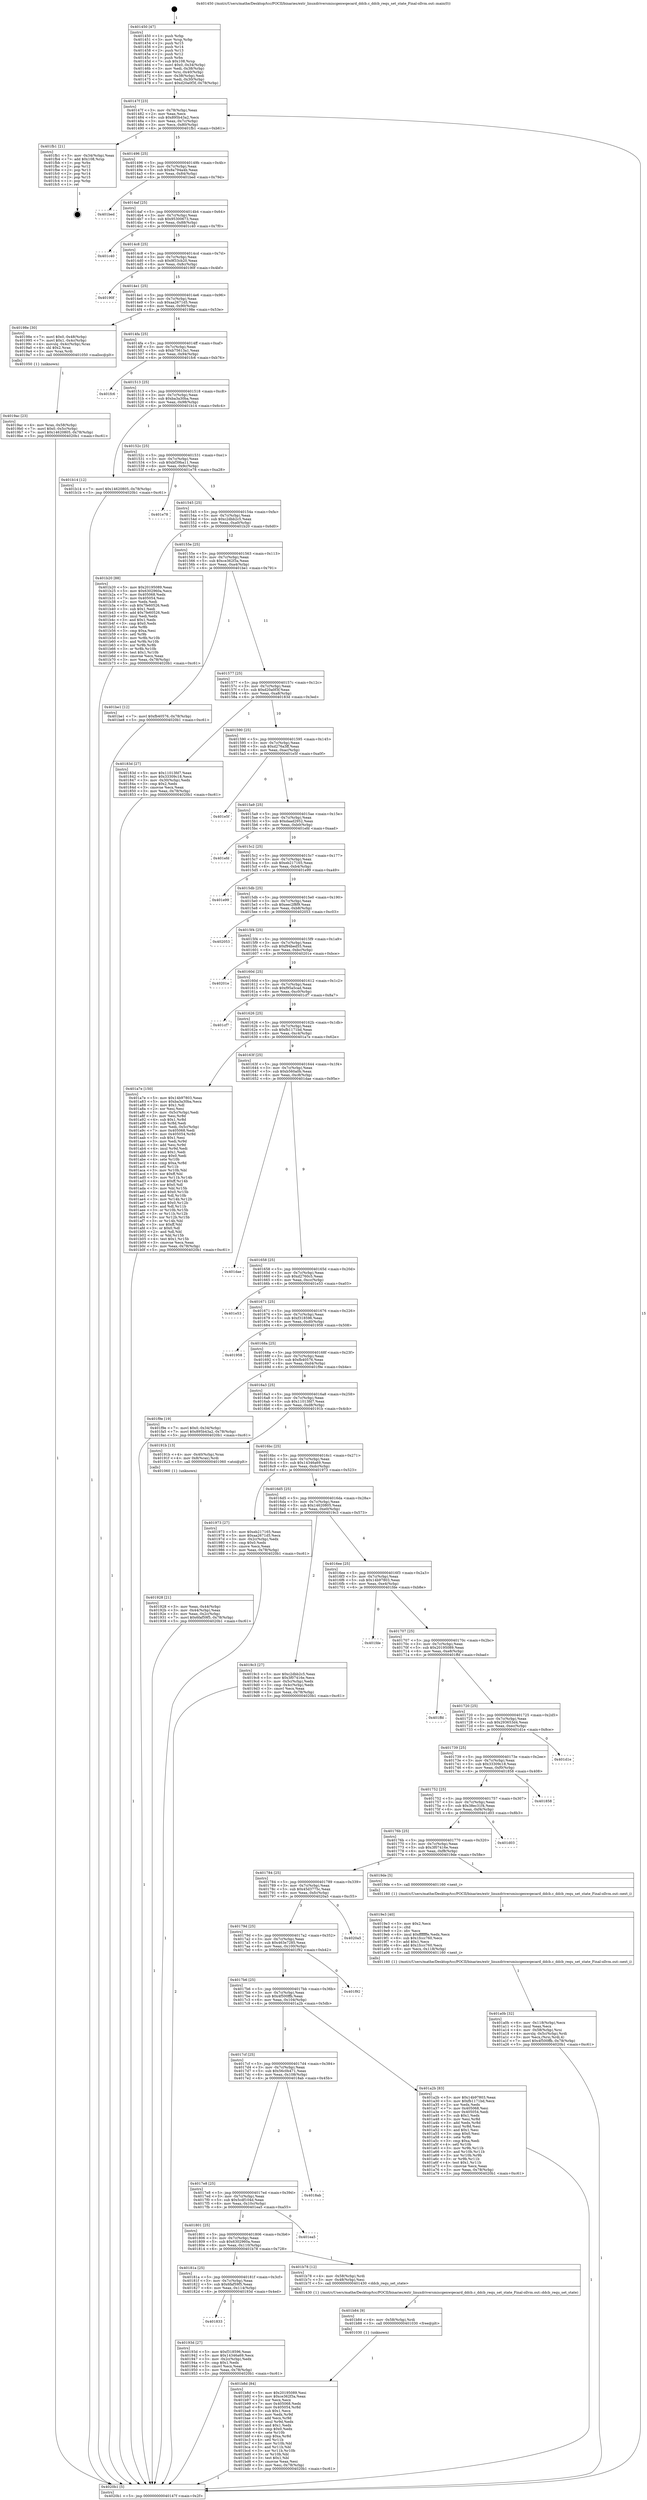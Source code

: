digraph "0x401450" {
  label = "0x401450 (/mnt/c/Users/mathe/Desktop/tcc/POCII/binaries/extr_linuxdriversmiscgenwqecard_ddcb.c_ddcb_requ_set_state_Final-ollvm.out::main(0))"
  labelloc = "t"
  node[shape=record]

  Entry [label="",width=0.3,height=0.3,shape=circle,fillcolor=black,style=filled]
  "0x40147f" [label="{
     0x40147f [23]\l
     | [instrs]\l
     &nbsp;&nbsp;0x40147f \<+3\>: mov -0x78(%rbp),%eax\l
     &nbsp;&nbsp;0x401482 \<+2\>: mov %eax,%ecx\l
     &nbsp;&nbsp;0x401484 \<+6\>: sub $0x895b43a2,%ecx\l
     &nbsp;&nbsp;0x40148a \<+3\>: mov %eax,-0x7c(%rbp)\l
     &nbsp;&nbsp;0x40148d \<+3\>: mov %ecx,-0x80(%rbp)\l
     &nbsp;&nbsp;0x401490 \<+6\>: je 0000000000401fb1 \<main+0xb61\>\l
  }"]
  "0x401fb1" [label="{
     0x401fb1 [21]\l
     | [instrs]\l
     &nbsp;&nbsp;0x401fb1 \<+3\>: mov -0x34(%rbp),%eax\l
     &nbsp;&nbsp;0x401fb4 \<+7\>: add $0x108,%rsp\l
     &nbsp;&nbsp;0x401fbb \<+1\>: pop %rbx\l
     &nbsp;&nbsp;0x401fbc \<+2\>: pop %r12\l
     &nbsp;&nbsp;0x401fbe \<+2\>: pop %r13\l
     &nbsp;&nbsp;0x401fc0 \<+2\>: pop %r14\l
     &nbsp;&nbsp;0x401fc2 \<+2\>: pop %r15\l
     &nbsp;&nbsp;0x401fc4 \<+1\>: pop %rbp\l
     &nbsp;&nbsp;0x401fc5 \<+1\>: ret\l
  }"]
  "0x401496" [label="{
     0x401496 [25]\l
     | [instrs]\l
     &nbsp;&nbsp;0x401496 \<+5\>: jmp 000000000040149b \<main+0x4b\>\l
     &nbsp;&nbsp;0x40149b \<+3\>: mov -0x7c(%rbp),%eax\l
     &nbsp;&nbsp;0x40149e \<+5\>: sub $0x8a794a4b,%eax\l
     &nbsp;&nbsp;0x4014a3 \<+6\>: mov %eax,-0x84(%rbp)\l
     &nbsp;&nbsp;0x4014a9 \<+6\>: je 0000000000401bed \<main+0x79d\>\l
  }"]
  Exit [label="",width=0.3,height=0.3,shape=circle,fillcolor=black,style=filled,peripheries=2]
  "0x401bed" [label="{
     0x401bed\l
  }", style=dashed]
  "0x4014af" [label="{
     0x4014af [25]\l
     | [instrs]\l
     &nbsp;&nbsp;0x4014af \<+5\>: jmp 00000000004014b4 \<main+0x64\>\l
     &nbsp;&nbsp;0x4014b4 \<+3\>: mov -0x7c(%rbp),%eax\l
     &nbsp;&nbsp;0x4014b7 \<+5\>: sub $0x95300673,%eax\l
     &nbsp;&nbsp;0x4014bc \<+6\>: mov %eax,-0x88(%rbp)\l
     &nbsp;&nbsp;0x4014c2 \<+6\>: je 0000000000401c40 \<main+0x7f0\>\l
  }"]
  "0x401b8d" [label="{
     0x401b8d [84]\l
     | [instrs]\l
     &nbsp;&nbsp;0x401b8d \<+5\>: mov $0x20195089,%esi\l
     &nbsp;&nbsp;0x401b92 \<+5\>: mov $0xce362f3a,%eax\l
     &nbsp;&nbsp;0x401b97 \<+2\>: xor %ecx,%ecx\l
     &nbsp;&nbsp;0x401b99 \<+7\>: mov 0x405068,%edx\l
     &nbsp;&nbsp;0x401ba0 \<+8\>: mov 0x405054,%r8d\l
     &nbsp;&nbsp;0x401ba8 \<+3\>: sub $0x1,%ecx\l
     &nbsp;&nbsp;0x401bab \<+3\>: mov %edx,%r9d\l
     &nbsp;&nbsp;0x401bae \<+3\>: add %ecx,%r9d\l
     &nbsp;&nbsp;0x401bb1 \<+4\>: imul %r9d,%edx\l
     &nbsp;&nbsp;0x401bb5 \<+3\>: and $0x1,%edx\l
     &nbsp;&nbsp;0x401bb8 \<+3\>: cmp $0x0,%edx\l
     &nbsp;&nbsp;0x401bbb \<+4\>: sete %r10b\l
     &nbsp;&nbsp;0x401bbf \<+4\>: cmp $0xa,%r8d\l
     &nbsp;&nbsp;0x401bc3 \<+4\>: setl %r11b\l
     &nbsp;&nbsp;0x401bc7 \<+3\>: mov %r10b,%bl\l
     &nbsp;&nbsp;0x401bca \<+3\>: and %r11b,%bl\l
     &nbsp;&nbsp;0x401bcd \<+3\>: xor %r11b,%r10b\l
     &nbsp;&nbsp;0x401bd0 \<+3\>: or %r10b,%bl\l
     &nbsp;&nbsp;0x401bd3 \<+3\>: test $0x1,%bl\l
     &nbsp;&nbsp;0x401bd6 \<+3\>: cmovne %eax,%esi\l
     &nbsp;&nbsp;0x401bd9 \<+3\>: mov %esi,-0x78(%rbp)\l
     &nbsp;&nbsp;0x401bdc \<+5\>: jmp 00000000004020b1 \<main+0xc61\>\l
  }"]
  "0x401c40" [label="{
     0x401c40\l
  }", style=dashed]
  "0x4014c8" [label="{
     0x4014c8 [25]\l
     | [instrs]\l
     &nbsp;&nbsp;0x4014c8 \<+5\>: jmp 00000000004014cd \<main+0x7d\>\l
     &nbsp;&nbsp;0x4014cd \<+3\>: mov -0x7c(%rbp),%eax\l
     &nbsp;&nbsp;0x4014d0 \<+5\>: sub $0x9f33cb20,%eax\l
     &nbsp;&nbsp;0x4014d5 \<+6\>: mov %eax,-0x8c(%rbp)\l
     &nbsp;&nbsp;0x4014db \<+6\>: je 000000000040190f \<main+0x4bf\>\l
  }"]
  "0x401b84" [label="{
     0x401b84 [9]\l
     | [instrs]\l
     &nbsp;&nbsp;0x401b84 \<+4\>: mov -0x58(%rbp),%rdi\l
     &nbsp;&nbsp;0x401b88 \<+5\>: call 0000000000401030 \<free@plt\>\l
     | [calls]\l
     &nbsp;&nbsp;0x401030 \{1\} (unknown)\l
  }"]
  "0x40190f" [label="{
     0x40190f\l
  }", style=dashed]
  "0x4014e1" [label="{
     0x4014e1 [25]\l
     | [instrs]\l
     &nbsp;&nbsp;0x4014e1 \<+5\>: jmp 00000000004014e6 \<main+0x96\>\l
     &nbsp;&nbsp;0x4014e6 \<+3\>: mov -0x7c(%rbp),%eax\l
     &nbsp;&nbsp;0x4014e9 \<+5\>: sub $0xaa2671d5,%eax\l
     &nbsp;&nbsp;0x4014ee \<+6\>: mov %eax,-0x90(%rbp)\l
     &nbsp;&nbsp;0x4014f4 \<+6\>: je 000000000040198e \<main+0x53e\>\l
  }"]
  "0x401a0b" [label="{
     0x401a0b [32]\l
     | [instrs]\l
     &nbsp;&nbsp;0x401a0b \<+6\>: mov -0x118(%rbp),%ecx\l
     &nbsp;&nbsp;0x401a11 \<+3\>: imul %eax,%ecx\l
     &nbsp;&nbsp;0x401a14 \<+4\>: mov -0x58(%rbp),%rsi\l
     &nbsp;&nbsp;0x401a18 \<+4\>: movslq -0x5c(%rbp),%rdi\l
     &nbsp;&nbsp;0x401a1c \<+3\>: mov %ecx,(%rsi,%rdi,4)\l
     &nbsp;&nbsp;0x401a1f \<+7\>: movl $0x4f500ffb,-0x78(%rbp)\l
     &nbsp;&nbsp;0x401a26 \<+5\>: jmp 00000000004020b1 \<main+0xc61\>\l
  }"]
  "0x40198e" [label="{
     0x40198e [30]\l
     | [instrs]\l
     &nbsp;&nbsp;0x40198e \<+7\>: movl $0x0,-0x48(%rbp)\l
     &nbsp;&nbsp;0x401995 \<+7\>: movl $0x1,-0x4c(%rbp)\l
     &nbsp;&nbsp;0x40199c \<+4\>: movslq -0x4c(%rbp),%rax\l
     &nbsp;&nbsp;0x4019a0 \<+4\>: shl $0x2,%rax\l
     &nbsp;&nbsp;0x4019a4 \<+3\>: mov %rax,%rdi\l
     &nbsp;&nbsp;0x4019a7 \<+5\>: call 0000000000401050 \<malloc@plt\>\l
     | [calls]\l
     &nbsp;&nbsp;0x401050 \{1\} (unknown)\l
  }"]
  "0x4014fa" [label="{
     0x4014fa [25]\l
     | [instrs]\l
     &nbsp;&nbsp;0x4014fa \<+5\>: jmp 00000000004014ff \<main+0xaf\>\l
     &nbsp;&nbsp;0x4014ff \<+3\>: mov -0x7c(%rbp),%eax\l
     &nbsp;&nbsp;0x401502 \<+5\>: sub $0xb75613a1,%eax\l
     &nbsp;&nbsp;0x401507 \<+6\>: mov %eax,-0x94(%rbp)\l
     &nbsp;&nbsp;0x40150d \<+6\>: je 0000000000401fc6 \<main+0xb76\>\l
  }"]
  "0x4019e3" [label="{
     0x4019e3 [40]\l
     | [instrs]\l
     &nbsp;&nbsp;0x4019e3 \<+5\>: mov $0x2,%ecx\l
     &nbsp;&nbsp;0x4019e8 \<+1\>: cltd\l
     &nbsp;&nbsp;0x4019e9 \<+2\>: idiv %ecx\l
     &nbsp;&nbsp;0x4019eb \<+6\>: imul $0xfffffffe,%edx,%ecx\l
     &nbsp;&nbsp;0x4019f1 \<+6\>: sub $0x1fccc760,%ecx\l
     &nbsp;&nbsp;0x4019f7 \<+3\>: add $0x1,%ecx\l
     &nbsp;&nbsp;0x4019fa \<+6\>: add $0x1fccc760,%ecx\l
     &nbsp;&nbsp;0x401a00 \<+6\>: mov %ecx,-0x118(%rbp)\l
     &nbsp;&nbsp;0x401a06 \<+5\>: call 0000000000401160 \<next_i\>\l
     | [calls]\l
     &nbsp;&nbsp;0x401160 \{1\} (/mnt/c/Users/mathe/Desktop/tcc/POCII/binaries/extr_linuxdriversmiscgenwqecard_ddcb.c_ddcb_requ_set_state_Final-ollvm.out::next_i)\l
  }"]
  "0x401fc6" [label="{
     0x401fc6\l
  }", style=dashed]
  "0x401513" [label="{
     0x401513 [25]\l
     | [instrs]\l
     &nbsp;&nbsp;0x401513 \<+5\>: jmp 0000000000401518 \<main+0xc8\>\l
     &nbsp;&nbsp;0x401518 \<+3\>: mov -0x7c(%rbp),%eax\l
     &nbsp;&nbsp;0x40151b \<+5\>: sub $0xba3a30ba,%eax\l
     &nbsp;&nbsp;0x401520 \<+6\>: mov %eax,-0x98(%rbp)\l
     &nbsp;&nbsp;0x401526 \<+6\>: je 0000000000401b14 \<main+0x6c4\>\l
  }"]
  "0x4019ac" [label="{
     0x4019ac [23]\l
     | [instrs]\l
     &nbsp;&nbsp;0x4019ac \<+4\>: mov %rax,-0x58(%rbp)\l
     &nbsp;&nbsp;0x4019b0 \<+7\>: movl $0x0,-0x5c(%rbp)\l
     &nbsp;&nbsp;0x4019b7 \<+7\>: movl $0x14620805,-0x78(%rbp)\l
     &nbsp;&nbsp;0x4019be \<+5\>: jmp 00000000004020b1 \<main+0xc61\>\l
  }"]
  "0x401b14" [label="{
     0x401b14 [12]\l
     | [instrs]\l
     &nbsp;&nbsp;0x401b14 \<+7\>: movl $0x14620805,-0x78(%rbp)\l
     &nbsp;&nbsp;0x401b1b \<+5\>: jmp 00000000004020b1 \<main+0xc61\>\l
  }"]
  "0x40152c" [label="{
     0x40152c [25]\l
     | [instrs]\l
     &nbsp;&nbsp;0x40152c \<+5\>: jmp 0000000000401531 \<main+0xe1\>\l
     &nbsp;&nbsp;0x401531 \<+3\>: mov -0x7c(%rbp),%eax\l
     &nbsp;&nbsp;0x401534 \<+5\>: sub $0xbf39ba11,%eax\l
     &nbsp;&nbsp;0x401539 \<+6\>: mov %eax,-0x9c(%rbp)\l
     &nbsp;&nbsp;0x40153f \<+6\>: je 0000000000401e78 \<main+0xa28\>\l
  }"]
  "0x401833" [label="{
     0x401833\l
  }", style=dashed]
  "0x401e78" [label="{
     0x401e78\l
  }", style=dashed]
  "0x401545" [label="{
     0x401545 [25]\l
     | [instrs]\l
     &nbsp;&nbsp;0x401545 \<+5\>: jmp 000000000040154a \<main+0xfa\>\l
     &nbsp;&nbsp;0x40154a \<+3\>: mov -0x7c(%rbp),%eax\l
     &nbsp;&nbsp;0x40154d \<+5\>: sub $0xc2dbb2c5,%eax\l
     &nbsp;&nbsp;0x401552 \<+6\>: mov %eax,-0xa0(%rbp)\l
     &nbsp;&nbsp;0x401558 \<+6\>: je 0000000000401b20 \<main+0x6d0\>\l
  }"]
  "0x40193d" [label="{
     0x40193d [27]\l
     | [instrs]\l
     &nbsp;&nbsp;0x40193d \<+5\>: mov $0xf318596,%eax\l
     &nbsp;&nbsp;0x401942 \<+5\>: mov $0x14346a69,%ecx\l
     &nbsp;&nbsp;0x401947 \<+3\>: mov -0x2c(%rbp),%edx\l
     &nbsp;&nbsp;0x40194a \<+3\>: cmp $0x1,%edx\l
     &nbsp;&nbsp;0x40194d \<+3\>: cmovl %ecx,%eax\l
     &nbsp;&nbsp;0x401950 \<+3\>: mov %eax,-0x78(%rbp)\l
     &nbsp;&nbsp;0x401953 \<+5\>: jmp 00000000004020b1 \<main+0xc61\>\l
  }"]
  "0x401b20" [label="{
     0x401b20 [88]\l
     | [instrs]\l
     &nbsp;&nbsp;0x401b20 \<+5\>: mov $0x20195089,%eax\l
     &nbsp;&nbsp;0x401b25 \<+5\>: mov $0x6302960a,%ecx\l
     &nbsp;&nbsp;0x401b2a \<+7\>: mov 0x405068,%edx\l
     &nbsp;&nbsp;0x401b31 \<+7\>: mov 0x405054,%esi\l
     &nbsp;&nbsp;0x401b38 \<+2\>: mov %edx,%edi\l
     &nbsp;&nbsp;0x401b3a \<+6\>: sub $0x7fe60526,%edi\l
     &nbsp;&nbsp;0x401b40 \<+3\>: sub $0x1,%edi\l
     &nbsp;&nbsp;0x401b43 \<+6\>: add $0x7fe60526,%edi\l
     &nbsp;&nbsp;0x401b49 \<+3\>: imul %edi,%edx\l
     &nbsp;&nbsp;0x401b4c \<+3\>: and $0x1,%edx\l
     &nbsp;&nbsp;0x401b4f \<+3\>: cmp $0x0,%edx\l
     &nbsp;&nbsp;0x401b52 \<+4\>: sete %r8b\l
     &nbsp;&nbsp;0x401b56 \<+3\>: cmp $0xa,%esi\l
     &nbsp;&nbsp;0x401b59 \<+4\>: setl %r9b\l
     &nbsp;&nbsp;0x401b5d \<+3\>: mov %r8b,%r10b\l
     &nbsp;&nbsp;0x401b60 \<+3\>: and %r9b,%r10b\l
     &nbsp;&nbsp;0x401b63 \<+3\>: xor %r9b,%r8b\l
     &nbsp;&nbsp;0x401b66 \<+3\>: or %r8b,%r10b\l
     &nbsp;&nbsp;0x401b69 \<+4\>: test $0x1,%r10b\l
     &nbsp;&nbsp;0x401b6d \<+3\>: cmovne %ecx,%eax\l
     &nbsp;&nbsp;0x401b70 \<+3\>: mov %eax,-0x78(%rbp)\l
     &nbsp;&nbsp;0x401b73 \<+5\>: jmp 00000000004020b1 \<main+0xc61\>\l
  }"]
  "0x40155e" [label="{
     0x40155e [25]\l
     | [instrs]\l
     &nbsp;&nbsp;0x40155e \<+5\>: jmp 0000000000401563 \<main+0x113\>\l
     &nbsp;&nbsp;0x401563 \<+3\>: mov -0x7c(%rbp),%eax\l
     &nbsp;&nbsp;0x401566 \<+5\>: sub $0xce362f3a,%eax\l
     &nbsp;&nbsp;0x40156b \<+6\>: mov %eax,-0xa4(%rbp)\l
     &nbsp;&nbsp;0x401571 \<+6\>: je 0000000000401be1 \<main+0x791\>\l
  }"]
  "0x40181a" [label="{
     0x40181a [25]\l
     | [instrs]\l
     &nbsp;&nbsp;0x40181a \<+5\>: jmp 000000000040181f \<main+0x3cf\>\l
     &nbsp;&nbsp;0x40181f \<+3\>: mov -0x7c(%rbp),%eax\l
     &nbsp;&nbsp;0x401822 \<+5\>: sub $0x6faf59f5,%eax\l
     &nbsp;&nbsp;0x401827 \<+6\>: mov %eax,-0x114(%rbp)\l
     &nbsp;&nbsp;0x40182d \<+6\>: je 000000000040193d \<main+0x4ed\>\l
  }"]
  "0x401be1" [label="{
     0x401be1 [12]\l
     | [instrs]\l
     &nbsp;&nbsp;0x401be1 \<+7\>: movl $0xfb40576,-0x78(%rbp)\l
     &nbsp;&nbsp;0x401be8 \<+5\>: jmp 00000000004020b1 \<main+0xc61\>\l
  }"]
  "0x401577" [label="{
     0x401577 [25]\l
     | [instrs]\l
     &nbsp;&nbsp;0x401577 \<+5\>: jmp 000000000040157c \<main+0x12c\>\l
     &nbsp;&nbsp;0x40157c \<+3\>: mov -0x7c(%rbp),%eax\l
     &nbsp;&nbsp;0x40157f \<+5\>: sub $0xd20a0f3f,%eax\l
     &nbsp;&nbsp;0x401584 \<+6\>: mov %eax,-0xa8(%rbp)\l
     &nbsp;&nbsp;0x40158a \<+6\>: je 000000000040183d \<main+0x3ed\>\l
  }"]
  "0x401b78" [label="{
     0x401b78 [12]\l
     | [instrs]\l
     &nbsp;&nbsp;0x401b78 \<+4\>: mov -0x58(%rbp),%rdi\l
     &nbsp;&nbsp;0x401b7c \<+3\>: mov -0x48(%rbp),%esi\l
     &nbsp;&nbsp;0x401b7f \<+5\>: call 0000000000401430 \<ddcb_requ_set_state\>\l
     | [calls]\l
     &nbsp;&nbsp;0x401430 \{1\} (/mnt/c/Users/mathe/Desktop/tcc/POCII/binaries/extr_linuxdriversmiscgenwqecard_ddcb.c_ddcb_requ_set_state_Final-ollvm.out::ddcb_requ_set_state)\l
  }"]
  "0x40183d" [label="{
     0x40183d [27]\l
     | [instrs]\l
     &nbsp;&nbsp;0x40183d \<+5\>: mov $0x11013fd7,%eax\l
     &nbsp;&nbsp;0x401842 \<+5\>: mov $0x33309c18,%ecx\l
     &nbsp;&nbsp;0x401847 \<+3\>: mov -0x30(%rbp),%edx\l
     &nbsp;&nbsp;0x40184a \<+3\>: cmp $0x2,%edx\l
     &nbsp;&nbsp;0x40184d \<+3\>: cmovne %ecx,%eax\l
     &nbsp;&nbsp;0x401850 \<+3\>: mov %eax,-0x78(%rbp)\l
     &nbsp;&nbsp;0x401853 \<+5\>: jmp 00000000004020b1 \<main+0xc61\>\l
  }"]
  "0x401590" [label="{
     0x401590 [25]\l
     | [instrs]\l
     &nbsp;&nbsp;0x401590 \<+5\>: jmp 0000000000401595 \<main+0x145\>\l
     &nbsp;&nbsp;0x401595 \<+3\>: mov -0x7c(%rbp),%eax\l
     &nbsp;&nbsp;0x401598 \<+5\>: sub $0xd276a3ff,%eax\l
     &nbsp;&nbsp;0x40159d \<+6\>: mov %eax,-0xac(%rbp)\l
     &nbsp;&nbsp;0x4015a3 \<+6\>: je 0000000000401e5f \<main+0xa0f\>\l
  }"]
  "0x4020b1" [label="{
     0x4020b1 [5]\l
     | [instrs]\l
     &nbsp;&nbsp;0x4020b1 \<+5\>: jmp 000000000040147f \<main+0x2f\>\l
  }"]
  "0x401450" [label="{
     0x401450 [47]\l
     | [instrs]\l
     &nbsp;&nbsp;0x401450 \<+1\>: push %rbp\l
     &nbsp;&nbsp;0x401451 \<+3\>: mov %rsp,%rbp\l
     &nbsp;&nbsp;0x401454 \<+2\>: push %r15\l
     &nbsp;&nbsp;0x401456 \<+2\>: push %r14\l
     &nbsp;&nbsp;0x401458 \<+2\>: push %r13\l
     &nbsp;&nbsp;0x40145a \<+2\>: push %r12\l
     &nbsp;&nbsp;0x40145c \<+1\>: push %rbx\l
     &nbsp;&nbsp;0x40145d \<+7\>: sub $0x108,%rsp\l
     &nbsp;&nbsp;0x401464 \<+7\>: movl $0x0,-0x34(%rbp)\l
     &nbsp;&nbsp;0x40146b \<+3\>: mov %edi,-0x38(%rbp)\l
     &nbsp;&nbsp;0x40146e \<+4\>: mov %rsi,-0x40(%rbp)\l
     &nbsp;&nbsp;0x401472 \<+3\>: mov -0x38(%rbp),%edi\l
     &nbsp;&nbsp;0x401475 \<+3\>: mov %edi,-0x30(%rbp)\l
     &nbsp;&nbsp;0x401478 \<+7\>: movl $0xd20a0f3f,-0x78(%rbp)\l
  }"]
  "0x401801" [label="{
     0x401801 [25]\l
     | [instrs]\l
     &nbsp;&nbsp;0x401801 \<+5\>: jmp 0000000000401806 \<main+0x3b6\>\l
     &nbsp;&nbsp;0x401806 \<+3\>: mov -0x7c(%rbp),%eax\l
     &nbsp;&nbsp;0x401809 \<+5\>: sub $0x6302960a,%eax\l
     &nbsp;&nbsp;0x40180e \<+6\>: mov %eax,-0x110(%rbp)\l
     &nbsp;&nbsp;0x401814 \<+6\>: je 0000000000401b78 \<main+0x728\>\l
  }"]
  "0x401e5f" [label="{
     0x401e5f\l
  }", style=dashed]
  "0x4015a9" [label="{
     0x4015a9 [25]\l
     | [instrs]\l
     &nbsp;&nbsp;0x4015a9 \<+5\>: jmp 00000000004015ae \<main+0x15e\>\l
     &nbsp;&nbsp;0x4015ae \<+3\>: mov -0x7c(%rbp),%eax\l
     &nbsp;&nbsp;0x4015b1 \<+5\>: sub $0xdaad2952,%eax\l
     &nbsp;&nbsp;0x4015b6 \<+6\>: mov %eax,-0xb0(%rbp)\l
     &nbsp;&nbsp;0x4015bc \<+6\>: je 0000000000401efd \<main+0xaad\>\l
  }"]
  "0x401ea5" [label="{
     0x401ea5\l
  }", style=dashed]
  "0x401efd" [label="{
     0x401efd\l
  }", style=dashed]
  "0x4015c2" [label="{
     0x4015c2 [25]\l
     | [instrs]\l
     &nbsp;&nbsp;0x4015c2 \<+5\>: jmp 00000000004015c7 \<main+0x177\>\l
     &nbsp;&nbsp;0x4015c7 \<+3\>: mov -0x7c(%rbp),%eax\l
     &nbsp;&nbsp;0x4015ca \<+5\>: sub $0xeb217165,%eax\l
     &nbsp;&nbsp;0x4015cf \<+6\>: mov %eax,-0xb4(%rbp)\l
     &nbsp;&nbsp;0x4015d5 \<+6\>: je 0000000000401e99 \<main+0xa49\>\l
  }"]
  "0x4017e8" [label="{
     0x4017e8 [25]\l
     | [instrs]\l
     &nbsp;&nbsp;0x4017e8 \<+5\>: jmp 00000000004017ed \<main+0x39d\>\l
     &nbsp;&nbsp;0x4017ed \<+3\>: mov -0x7c(%rbp),%eax\l
     &nbsp;&nbsp;0x4017f0 \<+5\>: sub $0x5cdf104d,%eax\l
     &nbsp;&nbsp;0x4017f5 \<+6\>: mov %eax,-0x10c(%rbp)\l
     &nbsp;&nbsp;0x4017fb \<+6\>: je 0000000000401ea5 \<main+0xa55\>\l
  }"]
  "0x401e99" [label="{
     0x401e99\l
  }", style=dashed]
  "0x4015db" [label="{
     0x4015db [25]\l
     | [instrs]\l
     &nbsp;&nbsp;0x4015db \<+5\>: jmp 00000000004015e0 \<main+0x190\>\l
     &nbsp;&nbsp;0x4015e0 \<+3\>: mov -0x7c(%rbp),%eax\l
     &nbsp;&nbsp;0x4015e3 \<+5\>: sub $0xeec2f8f9,%eax\l
     &nbsp;&nbsp;0x4015e8 \<+6\>: mov %eax,-0xb8(%rbp)\l
     &nbsp;&nbsp;0x4015ee \<+6\>: je 0000000000402053 \<main+0xc03\>\l
  }"]
  "0x4018ab" [label="{
     0x4018ab\l
  }", style=dashed]
  "0x402053" [label="{
     0x402053\l
  }", style=dashed]
  "0x4015f4" [label="{
     0x4015f4 [25]\l
     | [instrs]\l
     &nbsp;&nbsp;0x4015f4 \<+5\>: jmp 00000000004015f9 \<main+0x1a9\>\l
     &nbsp;&nbsp;0x4015f9 \<+3\>: mov -0x7c(%rbp),%eax\l
     &nbsp;&nbsp;0x4015fc \<+5\>: sub $0xf94bed55,%eax\l
     &nbsp;&nbsp;0x401601 \<+6\>: mov %eax,-0xbc(%rbp)\l
     &nbsp;&nbsp;0x401607 \<+6\>: je 000000000040201e \<main+0xbce\>\l
  }"]
  "0x4017cf" [label="{
     0x4017cf [25]\l
     | [instrs]\l
     &nbsp;&nbsp;0x4017cf \<+5\>: jmp 00000000004017d4 \<main+0x384\>\l
     &nbsp;&nbsp;0x4017d4 \<+3\>: mov -0x7c(%rbp),%eax\l
     &nbsp;&nbsp;0x4017d7 \<+5\>: sub $0x56c0b471,%eax\l
     &nbsp;&nbsp;0x4017dc \<+6\>: mov %eax,-0x108(%rbp)\l
     &nbsp;&nbsp;0x4017e2 \<+6\>: je 00000000004018ab \<main+0x45b\>\l
  }"]
  "0x40201e" [label="{
     0x40201e\l
  }", style=dashed]
  "0x40160d" [label="{
     0x40160d [25]\l
     | [instrs]\l
     &nbsp;&nbsp;0x40160d \<+5\>: jmp 0000000000401612 \<main+0x1c2\>\l
     &nbsp;&nbsp;0x401612 \<+3\>: mov -0x7c(%rbp),%eax\l
     &nbsp;&nbsp;0x401615 \<+5\>: sub $0xf95a5cad,%eax\l
     &nbsp;&nbsp;0x40161a \<+6\>: mov %eax,-0xc0(%rbp)\l
     &nbsp;&nbsp;0x401620 \<+6\>: je 0000000000401cf7 \<main+0x8a7\>\l
  }"]
  "0x401a2b" [label="{
     0x401a2b [83]\l
     | [instrs]\l
     &nbsp;&nbsp;0x401a2b \<+5\>: mov $0x14b97803,%eax\l
     &nbsp;&nbsp;0x401a30 \<+5\>: mov $0xfb1171bd,%ecx\l
     &nbsp;&nbsp;0x401a35 \<+2\>: xor %edx,%edx\l
     &nbsp;&nbsp;0x401a37 \<+7\>: mov 0x405068,%esi\l
     &nbsp;&nbsp;0x401a3e \<+7\>: mov 0x405054,%edi\l
     &nbsp;&nbsp;0x401a45 \<+3\>: sub $0x1,%edx\l
     &nbsp;&nbsp;0x401a48 \<+3\>: mov %esi,%r8d\l
     &nbsp;&nbsp;0x401a4b \<+3\>: add %edx,%r8d\l
     &nbsp;&nbsp;0x401a4e \<+4\>: imul %r8d,%esi\l
     &nbsp;&nbsp;0x401a52 \<+3\>: and $0x1,%esi\l
     &nbsp;&nbsp;0x401a55 \<+3\>: cmp $0x0,%esi\l
     &nbsp;&nbsp;0x401a58 \<+4\>: sete %r9b\l
     &nbsp;&nbsp;0x401a5c \<+3\>: cmp $0xa,%edi\l
     &nbsp;&nbsp;0x401a5f \<+4\>: setl %r10b\l
     &nbsp;&nbsp;0x401a63 \<+3\>: mov %r9b,%r11b\l
     &nbsp;&nbsp;0x401a66 \<+3\>: and %r10b,%r11b\l
     &nbsp;&nbsp;0x401a69 \<+3\>: xor %r10b,%r9b\l
     &nbsp;&nbsp;0x401a6c \<+3\>: or %r9b,%r11b\l
     &nbsp;&nbsp;0x401a6f \<+4\>: test $0x1,%r11b\l
     &nbsp;&nbsp;0x401a73 \<+3\>: cmovne %ecx,%eax\l
     &nbsp;&nbsp;0x401a76 \<+3\>: mov %eax,-0x78(%rbp)\l
     &nbsp;&nbsp;0x401a79 \<+5\>: jmp 00000000004020b1 \<main+0xc61\>\l
  }"]
  "0x401cf7" [label="{
     0x401cf7\l
  }", style=dashed]
  "0x401626" [label="{
     0x401626 [25]\l
     | [instrs]\l
     &nbsp;&nbsp;0x401626 \<+5\>: jmp 000000000040162b \<main+0x1db\>\l
     &nbsp;&nbsp;0x40162b \<+3\>: mov -0x7c(%rbp),%eax\l
     &nbsp;&nbsp;0x40162e \<+5\>: sub $0xfb1171bd,%eax\l
     &nbsp;&nbsp;0x401633 \<+6\>: mov %eax,-0xc4(%rbp)\l
     &nbsp;&nbsp;0x401639 \<+6\>: je 0000000000401a7e \<main+0x62e\>\l
  }"]
  "0x4017b6" [label="{
     0x4017b6 [25]\l
     | [instrs]\l
     &nbsp;&nbsp;0x4017b6 \<+5\>: jmp 00000000004017bb \<main+0x36b\>\l
     &nbsp;&nbsp;0x4017bb \<+3\>: mov -0x7c(%rbp),%eax\l
     &nbsp;&nbsp;0x4017be \<+5\>: sub $0x4f500ffb,%eax\l
     &nbsp;&nbsp;0x4017c3 \<+6\>: mov %eax,-0x104(%rbp)\l
     &nbsp;&nbsp;0x4017c9 \<+6\>: je 0000000000401a2b \<main+0x5db\>\l
  }"]
  "0x401a7e" [label="{
     0x401a7e [150]\l
     | [instrs]\l
     &nbsp;&nbsp;0x401a7e \<+5\>: mov $0x14b97803,%eax\l
     &nbsp;&nbsp;0x401a83 \<+5\>: mov $0xba3a30ba,%ecx\l
     &nbsp;&nbsp;0x401a88 \<+2\>: mov $0x1,%dl\l
     &nbsp;&nbsp;0x401a8a \<+2\>: xor %esi,%esi\l
     &nbsp;&nbsp;0x401a8c \<+3\>: mov -0x5c(%rbp),%edi\l
     &nbsp;&nbsp;0x401a8f \<+3\>: mov %esi,%r8d\l
     &nbsp;&nbsp;0x401a92 \<+4\>: sub $0x1,%r8d\l
     &nbsp;&nbsp;0x401a96 \<+3\>: sub %r8d,%edi\l
     &nbsp;&nbsp;0x401a99 \<+3\>: mov %edi,-0x5c(%rbp)\l
     &nbsp;&nbsp;0x401a9c \<+7\>: mov 0x405068,%edi\l
     &nbsp;&nbsp;0x401aa3 \<+8\>: mov 0x405054,%r8d\l
     &nbsp;&nbsp;0x401aab \<+3\>: sub $0x1,%esi\l
     &nbsp;&nbsp;0x401aae \<+3\>: mov %edi,%r9d\l
     &nbsp;&nbsp;0x401ab1 \<+3\>: add %esi,%r9d\l
     &nbsp;&nbsp;0x401ab4 \<+4\>: imul %r9d,%edi\l
     &nbsp;&nbsp;0x401ab8 \<+3\>: and $0x1,%edi\l
     &nbsp;&nbsp;0x401abb \<+3\>: cmp $0x0,%edi\l
     &nbsp;&nbsp;0x401abe \<+4\>: sete %r10b\l
     &nbsp;&nbsp;0x401ac2 \<+4\>: cmp $0xa,%r8d\l
     &nbsp;&nbsp;0x401ac6 \<+4\>: setl %r11b\l
     &nbsp;&nbsp;0x401aca \<+3\>: mov %r10b,%bl\l
     &nbsp;&nbsp;0x401acd \<+3\>: xor $0xff,%bl\l
     &nbsp;&nbsp;0x401ad0 \<+3\>: mov %r11b,%r14b\l
     &nbsp;&nbsp;0x401ad3 \<+4\>: xor $0xff,%r14b\l
     &nbsp;&nbsp;0x401ad7 \<+3\>: xor $0x0,%dl\l
     &nbsp;&nbsp;0x401ada \<+3\>: mov %bl,%r15b\l
     &nbsp;&nbsp;0x401add \<+4\>: and $0x0,%r15b\l
     &nbsp;&nbsp;0x401ae1 \<+3\>: and %dl,%r10b\l
     &nbsp;&nbsp;0x401ae4 \<+3\>: mov %r14b,%r12b\l
     &nbsp;&nbsp;0x401ae7 \<+4\>: and $0x0,%r12b\l
     &nbsp;&nbsp;0x401aeb \<+3\>: and %dl,%r11b\l
     &nbsp;&nbsp;0x401aee \<+3\>: or %r10b,%r15b\l
     &nbsp;&nbsp;0x401af1 \<+3\>: or %r11b,%r12b\l
     &nbsp;&nbsp;0x401af4 \<+3\>: xor %r12b,%r15b\l
     &nbsp;&nbsp;0x401af7 \<+3\>: or %r14b,%bl\l
     &nbsp;&nbsp;0x401afa \<+3\>: xor $0xff,%bl\l
     &nbsp;&nbsp;0x401afd \<+3\>: or $0x0,%dl\l
     &nbsp;&nbsp;0x401b00 \<+2\>: and %dl,%bl\l
     &nbsp;&nbsp;0x401b02 \<+3\>: or %bl,%r15b\l
     &nbsp;&nbsp;0x401b05 \<+4\>: test $0x1,%r15b\l
     &nbsp;&nbsp;0x401b09 \<+3\>: cmovne %ecx,%eax\l
     &nbsp;&nbsp;0x401b0c \<+3\>: mov %eax,-0x78(%rbp)\l
     &nbsp;&nbsp;0x401b0f \<+5\>: jmp 00000000004020b1 \<main+0xc61\>\l
  }"]
  "0x40163f" [label="{
     0x40163f [25]\l
     | [instrs]\l
     &nbsp;&nbsp;0x40163f \<+5\>: jmp 0000000000401644 \<main+0x1f4\>\l
     &nbsp;&nbsp;0x401644 \<+3\>: mov -0x7c(%rbp),%eax\l
     &nbsp;&nbsp;0x401647 \<+5\>: sub $0xb560a0b,%eax\l
     &nbsp;&nbsp;0x40164c \<+6\>: mov %eax,-0xc8(%rbp)\l
     &nbsp;&nbsp;0x401652 \<+6\>: je 0000000000401dae \<main+0x95e\>\l
  }"]
  "0x401f92" [label="{
     0x401f92\l
  }", style=dashed]
  "0x401dae" [label="{
     0x401dae\l
  }", style=dashed]
  "0x401658" [label="{
     0x401658 [25]\l
     | [instrs]\l
     &nbsp;&nbsp;0x401658 \<+5\>: jmp 000000000040165d \<main+0x20d\>\l
     &nbsp;&nbsp;0x40165d \<+3\>: mov -0x7c(%rbp),%eax\l
     &nbsp;&nbsp;0x401660 \<+5\>: sub $0xd2760c5,%eax\l
     &nbsp;&nbsp;0x401665 \<+6\>: mov %eax,-0xcc(%rbp)\l
     &nbsp;&nbsp;0x40166b \<+6\>: je 0000000000401e53 \<main+0xa03\>\l
  }"]
  "0x40179d" [label="{
     0x40179d [25]\l
     | [instrs]\l
     &nbsp;&nbsp;0x40179d \<+5\>: jmp 00000000004017a2 \<main+0x352\>\l
     &nbsp;&nbsp;0x4017a2 \<+3\>: mov -0x7c(%rbp),%eax\l
     &nbsp;&nbsp;0x4017a5 \<+5\>: sub $0x463e7285,%eax\l
     &nbsp;&nbsp;0x4017aa \<+6\>: mov %eax,-0x100(%rbp)\l
     &nbsp;&nbsp;0x4017b0 \<+6\>: je 0000000000401f92 \<main+0xb42\>\l
  }"]
  "0x401e53" [label="{
     0x401e53\l
  }", style=dashed]
  "0x401671" [label="{
     0x401671 [25]\l
     | [instrs]\l
     &nbsp;&nbsp;0x401671 \<+5\>: jmp 0000000000401676 \<main+0x226\>\l
     &nbsp;&nbsp;0x401676 \<+3\>: mov -0x7c(%rbp),%eax\l
     &nbsp;&nbsp;0x401679 \<+5\>: sub $0xf318596,%eax\l
     &nbsp;&nbsp;0x40167e \<+6\>: mov %eax,-0xd0(%rbp)\l
     &nbsp;&nbsp;0x401684 \<+6\>: je 0000000000401958 \<main+0x508\>\l
  }"]
  "0x4020a5" [label="{
     0x4020a5\l
  }", style=dashed]
  "0x401958" [label="{
     0x401958\l
  }", style=dashed]
  "0x40168a" [label="{
     0x40168a [25]\l
     | [instrs]\l
     &nbsp;&nbsp;0x40168a \<+5\>: jmp 000000000040168f \<main+0x23f\>\l
     &nbsp;&nbsp;0x40168f \<+3\>: mov -0x7c(%rbp),%eax\l
     &nbsp;&nbsp;0x401692 \<+5\>: sub $0xfb40576,%eax\l
     &nbsp;&nbsp;0x401697 \<+6\>: mov %eax,-0xd4(%rbp)\l
     &nbsp;&nbsp;0x40169d \<+6\>: je 0000000000401f9e \<main+0xb4e\>\l
  }"]
  "0x401784" [label="{
     0x401784 [25]\l
     | [instrs]\l
     &nbsp;&nbsp;0x401784 \<+5\>: jmp 0000000000401789 \<main+0x339\>\l
     &nbsp;&nbsp;0x401789 \<+3\>: mov -0x7c(%rbp),%eax\l
     &nbsp;&nbsp;0x40178c \<+5\>: sub $0x45d3775c,%eax\l
     &nbsp;&nbsp;0x401791 \<+6\>: mov %eax,-0xfc(%rbp)\l
     &nbsp;&nbsp;0x401797 \<+6\>: je 00000000004020a5 \<main+0xc55\>\l
  }"]
  "0x401f9e" [label="{
     0x401f9e [19]\l
     | [instrs]\l
     &nbsp;&nbsp;0x401f9e \<+7\>: movl $0x0,-0x34(%rbp)\l
     &nbsp;&nbsp;0x401fa5 \<+7\>: movl $0x895b43a2,-0x78(%rbp)\l
     &nbsp;&nbsp;0x401fac \<+5\>: jmp 00000000004020b1 \<main+0xc61\>\l
  }"]
  "0x4016a3" [label="{
     0x4016a3 [25]\l
     | [instrs]\l
     &nbsp;&nbsp;0x4016a3 \<+5\>: jmp 00000000004016a8 \<main+0x258\>\l
     &nbsp;&nbsp;0x4016a8 \<+3\>: mov -0x7c(%rbp),%eax\l
     &nbsp;&nbsp;0x4016ab \<+5\>: sub $0x11013fd7,%eax\l
     &nbsp;&nbsp;0x4016b0 \<+6\>: mov %eax,-0xd8(%rbp)\l
     &nbsp;&nbsp;0x4016b6 \<+6\>: je 000000000040191b \<main+0x4cb\>\l
  }"]
  "0x4019de" [label="{
     0x4019de [5]\l
     | [instrs]\l
     &nbsp;&nbsp;0x4019de \<+5\>: call 0000000000401160 \<next_i\>\l
     | [calls]\l
     &nbsp;&nbsp;0x401160 \{1\} (/mnt/c/Users/mathe/Desktop/tcc/POCII/binaries/extr_linuxdriversmiscgenwqecard_ddcb.c_ddcb_requ_set_state_Final-ollvm.out::next_i)\l
  }"]
  "0x40191b" [label="{
     0x40191b [13]\l
     | [instrs]\l
     &nbsp;&nbsp;0x40191b \<+4\>: mov -0x40(%rbp),%rax\l
     &nbsp;&nbsp;0x40191f \<+4\>: mov 0x8(%rax),%rdi\l
     &nbsp;&nbsp;0x401923 \<+5\>: call 0000000000401060 \<atoi@plt\>\l
     | [calls]\l
     &nbsp;&nbsp;0x401060 \{1\} (unknown)\l
  }"]
  "0x4016bc" [label="{
     0x4016bc [25]\l
     | [instrs]\l
     &nbsp;&nbsp;0x4016bc \<+5\>: jmp 00000000004016c1 \<main+0x271\>\l
     &nbsp;&nbsp;0x4016c1 \<+3\>: mov -0x7c(%rbp),%eax\l
     &nbsp;&nbsp;0x4016c4 \<+5\>: sub $0x14346a69,%eax\l
     &nbsp;&nbsp;0x4016c9 \<+6\>: mov %eax,-0xdc(%rbp)\l
     &nbsp;&nbsp;0x4016cf \<+6\>: je 0000000000401973 \<main+0x523\>\l
  }"]
  "0x401928" [label="{
     0x401928 [21]\l
     | [instrs]\l
     &nbsp;&nbsp;0x401928 \<+3\>: mov %eax,-0x44(%rbp)\l
     &nbsp;&nbsp;0x40192b \<+3\>: mov -0x44(%rbp),%eax\l
     &nbsp;&nbsp;0x40192e \<+3\>: mov %eax,-0x2c(%rbp)\l
     &nbsp;&nbsp;0x401931 \<+7\>: movl $0x6faf59f5,-0x78(%rbp)\l
     &nbsp;&nbsp;0x401938 \<+5\>: jmp 00000000004020b1 \<main+0xc61\>\l
  }"]
  "0x40176b" [label="{
     0x40176b [25]\l
     | [instrs]\l
     &nbsp;&nbsp;0x40176b \<+5\>: jmp 0000000000401770 \<main+0x320\>\l
     &nbsp;&nbsp;0x401770 \<+3\>: mov -0x7c(%rbp),%eax\l
     &nbsp;&nbsp;0x401773 \<+5\>: sub $0x3f07416e,%eax\l
     &nbsp;&nbsp;0x401778 \<+6\>: mov %eax,-0xf8(%rbp)\l
     &nbsp;&nbsp;0x40177e \<+6\>: je 00000000004019de \<main+0x58e\>\l
  }"]
  "0x401973" [label="{
     0x401973 [27]\l
     | [instrs]\l
     &nbsp;&nbsp;0x401973 \<+5\>: mov $0xeb217165,%eax\l
     &nbsp;&nbsp;0x401978 \<+5\>: mov $0xaa2671d5,%ecx\l
     &nbsp;&nbsp;0x40197d \<+3\>: mov -0x2c(%rbp),%edx\l
     &nbsp;&nbsp;0x401980 \<+3\>: cmp $0x0,%edx\l
     &nbsp;&nbsp;0x401983 \<+3\>: cmove %ecx,%eax\l
     &nbsp;&nbsp;0x401986 \<+3\>: mov %eax,-0x78(%rbp)\l
     &nbsp;&nbsp;0x401989 \<+5\>: jmp 00000000004020b1 \<main+0xc61\>\l
  }"]
  "0x4016d5" [label="{
     0x4016d5 [25]\l
     | [instrs]\l
     &nbsp;&nbsp;0x4016d5 \<+5\>: jmp 00000000004016da \<main+0x28a\>\l
     &nbsp;&nbsp;0x4016da \<+3\>: mov -0x7c(%rbp),%eax\l
     &nbsp;&nbsp;0x4016dd \<+5\>: sub $0x14620805,%eax\l
     &nbsp;&nbsp;0x4016e2 \<+6\>: mov %eax,-0xe0(%rbp)\l
     &nbsp;&nbsp;0x4016e8 \<+6\>: je 00000000004019c3 \<main+0x573\>\l
  }"]
  "0x401d03" [label="{
     0x401d03\l
  }", style=dashed]
  "0x4019c3" [label="{
     0x4019c3 [27]\l
     | [instrs]\l
     &nbsp;&nbsp;0x4019c3 \<+5\>: mov $0xc2dbb2c5,%eax\l
     &nbsp;&nbsp;0x4019c8 \<+5\>: mov $0x3f07416e,%ecx\l
     &nbsp;&nbsp;0x4019cd \<+3\>: mov -0x5c(%rbp),%edx\l
     &nbsp;&nbsp;0x4019d0 \<+3\>: cmp -0x4c(%rbp),%edx\l
     &nbsp;&nbsp;0x4019d3 \<+3\>: cmovl %ecx,%eax\l
     &nbsp;&nbsp;0x4019d6 \<+3\>: mov %eax,-0x78(%rbp)\l
     &nbsp;&nbsp;0x4019d9 \<+5\>: jmp 00000000004020b1 \<main+0xc61\>\l
  }"]
  "0x4016ee" [label="{
     0x4016ee [25]\l
     | [instrs]\l
     &nbsp;&nbsp;0x4016ee \<+5\>: jmp 00000000004016f3 \<main+0x2a3\>\l
     &nbsp;&nbsp;0x4016f3 \<+3\>: mov -0x7c(%rbp),%eax\l
     &nbsp;&nbsp;0x4016f6 \<+5\>: sub $0x14b97803,%eax\l
     &nbsp;&nbsp;0x4016fb \<+6\>: mov %eax,-0xe4(%rbp)\l
     &nbsp;&nbsp;0x401701 \<+6\>: je 0000000000401fde \<main+0xb8e\>\l
  }"]
  "0x401752" [label="{
     0x401752 [25]\l
     | [instrs]\l
     &nbsp;&nbsp;0x401752 \<+5\>: jmp 0000000000401757 \<main+0x307\>\l
     &nbsp;&nbsp;0x401757 \<+3\>: mov -0x7c(%rbp),%eax\l
     &nbsp;&nbsp;0x40175a \<+5\>: sub $0x38ec31f4,%eax\l
     &nbsp;&nbsp;0x40175f \<+6\>: mov %eax,-0xf4(%rbp)\l
     &nbsp;&nbsp;0x401765 \<+6\>: je 0000000000401d03 \<main+0x8b3\>\l
  }"]
  "0x401fde" [label="{
     0x401fde\l
  }", style=dashed]
  "0x401707" [label="{
     0x401707 [25]\l
     | [instrs]\l
     &nbsp;&nbsp;0x401707 \<+5\>: jmp 000000000040170c \<main+0x2bc\>\l
     &nbsp;&nbsp;0x40170c \<+3\>: mov -0x7c(%rbp),%eax\l
     &nbsp;&nbsp;0x40170f \<+5\>: sub $0x20195089,%eax\l
     &nbsp;&nbsp;0x401714 \<+6\>: mov %eax,-0xe8(%rbp)\l
     &nbsp;&nbsp;0x40171a \<+6\>: je 0000000000401ffd \<main+0xbad\>\l
  }"]
  "0x401858" [label="{
     0x401858\l
  }", style=dashed]
  "0x401ffd" [label="{
     0x401ffd\l
  }", style=dashed]
  "0x401720" [label="{
     0x401720 [25]\l
     | [instrs]\l
     &nbsp;&nbsp;0x401720 \<+5\>: jmp 0000000000401725 \<main+0x2d5\>\l
     &nbsp;&nbsp;0x401725 \<+3\>: mov -0x7c(%rbp),%eax\l
     &nbsp;&nbsp;0x401728 \<+5\>: sub $0x293653d4,%eax\l
     &nbsp;&nbsp;0x40172d \<+6\>: mov %eax,-0xec(%rbp)\l
     &nbsp;&nbsp;0x401733 \<+6\>: je 0000000000401d1e \<main+0x8ce\>\l
  }"]
  "0x401739" [label="{
     0x401739 [25]\l
     | [instrs]\l
     &nbsp;&nbsp;0x401739 \<+5\>: jmp 000000000040173e \<main+0x2ee\>\l
     &nbsp;&nbsp;0x40173e \<+3\>: mov -0x7c(%rbp),%eax\l
     &nbsp;&nbsp;0x401741 \<+5\>: sub $0x33309c18,%eax\l
     &nbsp;&nbsp;0x401746 \<+6\>: mov %eax,-0xf0(%rbp)\l
     &nbsp;&nbsp;0x40174c \<+6\>: je 0000000000401858 \<main+0x408\>\l
  }"]
  "0x401d1e" [label="{
     0x401d1e\l
  }", style=dashed]
  Entry -> "0x401450" [label=" 1"]
  "0x40147f" -> "0x401fb1" [label=" 1"]
  "0x40147f" -> "0x401496" [label=" 15"]
  "0x401fb1" -> Exit [label=" 1"]
  "0x401496" -> "0x401bed" [label=" 0"]
  "0x401496" -> "0x4014af" [label=" 15"]
  "0x401f9e" -> "0x4020b1" [label=" 1"]
  "0x4014af" -> "0x401c40" [label=" 0"]
  "0x4014af" -> "0x4014c8" [label=" 15"]
  "0x401be1" -> "0x4020b1" [label=" 1"]
  "0x4014c8" -> "0x40190f" [label=" 0"]
  "0x4014c8" -> "0x4014e1" [label=" 15"]
  "0x401b8d" -> "0x4020b1" [label=" 1"]
  "0x4014e1" -> "0x40198e" [label=" 1"]
  "0x4014e1" -> "0x4014fa" [label=" 14"]
  "0x401b84" -> "0x401b8d" [label=" 1"]
  "0x4014fa" -> "0x401fc6" [label=" 0"]
  "0x4014fa" -> "0x401513" [label=" 14"]
  "0x401b78" -> "0x401b84" [label=" 1"]
  "0x401513" -> "0x401b14" [label=" 1"]
  "0x401513" -> "0x40152c" [label=" 13"]
  "0x401b20" -> "0x4020b1" [label=" 1"]
  "0x40152c" -> "0x401e78" [label=" 0"]
  "0x40152c" -> "0x401545" [label=" 13"]
  "0x401b14" -> "0x4020b1" [label=" 1"]
  "0x401545" -> "0x401b20" [label=" 1"]
  "0x401545" -> "0x40155e" [label=" 12"]
  "0x401a7e" -> "0x4020b1" [label=" 1"]
  "0x40155e" -> "0x401be1" [label=" 1"]
  "0x40155e" -> "0x401577" [label=" 11"]
  "0x401a0b" -> "0x4020b1" [label=" 1"]
  "0x401577" -> "0x40183d" [label=" 1"]
  "0x401577" -> "0x401590" [label=" 10"]
  "0x40183d" -> "0x4020b1" [label=" 1"]
  "0x401450" -> "0x40147f" [label=" 1"]
  "0x4020b1" -> "0x40147f" [label=" 15"]
  "0x4019e3" -> "0x401a0b" [label=" 1"]
  "0x401590" -> "0x401e5f" [label=" 0"]
  "0x401590" -> "0x4015a9" [label=" 10"]
  "0x4019c3" -> "0x4020b1" [label=" 2"]
  "0x4015a9" -> "0x401efd" [label=" 0"]
  "0x4015a9" -> "0x4015c2" [label=" 10"]
  "0x4019ac" -> "0x4020b1" [label=" 1"]
  "0x4015c2" -> "0x401e99" [label=" 0"]
  "0x4015c2" -> "0x4015db" [label=" 10"]
  "0x401973" -> "0x4020b1" [label=" 1"]
  "0x4015db" -> "0x402053" [label=" 0"]
  "0x4015db" -> "0x4015f4" [label=" 10"]
  "0x40193d" -> "0x4020b1" [label=" 1"]
  "0x4015f4" -> "0x40201e" [label=" 0"]
  "0x4015f4" -> "0x40160d" [label=" 10"]
  "0x40181a" -> "0x40193d" [label=" 1"]
  "0x40160d" -> "0x401cf7" [label=" 0"]
  "0x40160d" -> "0x401626" [label=" 10"]
  "0x401a2b" -> "0x4020b1" [label=" 1"]
  "0x401626" -> "0x401a7e" [label=" 1"]
  "0x401626" -> "0x40163f" [label=" 9"]
  "0x401801" -> "0x401b78" [label=" 1"]
  "0x40163f" -> "0x401dae" [label=" 0"]
  "0x40163f" -> "0x401658" [label=" 9"]
  "0x4019de" -> "0x4019e3" [label=" 1"]
  "0x401658" -> "0x401e53" [label=" 0"]
  "0x401658" -> "0x401671" [label=" 9"]
  "0x4017e8" -> "0x401ea5" [label=" 0"]
  "0x401671" -> "0x401958" [label=" 0"]
  "0x401671" -> "0x40168a" [label=" 9"]
  "0x40198e" -> "0x4019ac" [label=" 1"]
  "0x40168a" -> "0x401f9e" [label=" 1"]
  "0x40168a" -> "0x4016a3" [label=" 8"]
  "0x4017cf" -> "0x4018ab" [label=" 0"]
  "0x4016a3" -> "0x40191b" [label=" 1"]
  "0x4016a3" -> "0x4016bc" [label=" 7"]
  "0x40191b" -> "0x401928" [label=" 1"]
  "0x401928" -> "0x4020b1" [label=" 1"]
  "0x40181a" -> "0x401833" [label=" 0"]
  "0x4016bc" -> "0x401973" [label=" 1"]
  "0x4016bc" -> "0x4016d5" [label=" 6"]
  "0x4017b6" -> "0x401a2b" [label=" 1"]
  "0x4016d5" -> "0x4019c3" [label=" 2"]
  "0x4016d5" -> "0x4016ee" [label=" 4"]
  "0x401801" -> "0x40181a" [label=" 1"]
  "0x4016ee" -> "0x401fde" [label=" 0"]
  "0x4016ee" -> "0x401707" [label=" 4"]
  "0x40179d" -> "0x401f92" [label=" 0"]
  "0x401707" -> "0x401ffd" [label=" 0"]
  "0x401707" -> "0x401720" [label=" 4"]
  "0x4017e8" -> "0x401801" [label=" 2"]
  "0x401720" -> "0x401d1e" [label=" 0"]
  "0x401720" -> "0x401739" [label=" 4"]
  "0x401784" -> "0x40179d" [label=" 3"]
  "0x401739" -> "0x401858" [label=" 0"]
  "0x401739" -> "0x401752" [label=" 4"]
  "0x40179d" -> "0x4017b6" [label=" 3"]
  "0x401752" -> "0x401d03" [label=" 0"]
  "0x401752" -> "0x40176b" [label=" 4"]
  "0x4017b6" -> "0x4017cf" [label=" 2"]
  "0x40176b" -> "0x4019de" [label=" 1"]
  "0x40176b" -> "0x401784" [label=" 3"]
  "0x4017cf" -> "0x4017e8" [label=" 2"]
  "0x401784" -> "0x4020a5" [label=" 0"]
}
